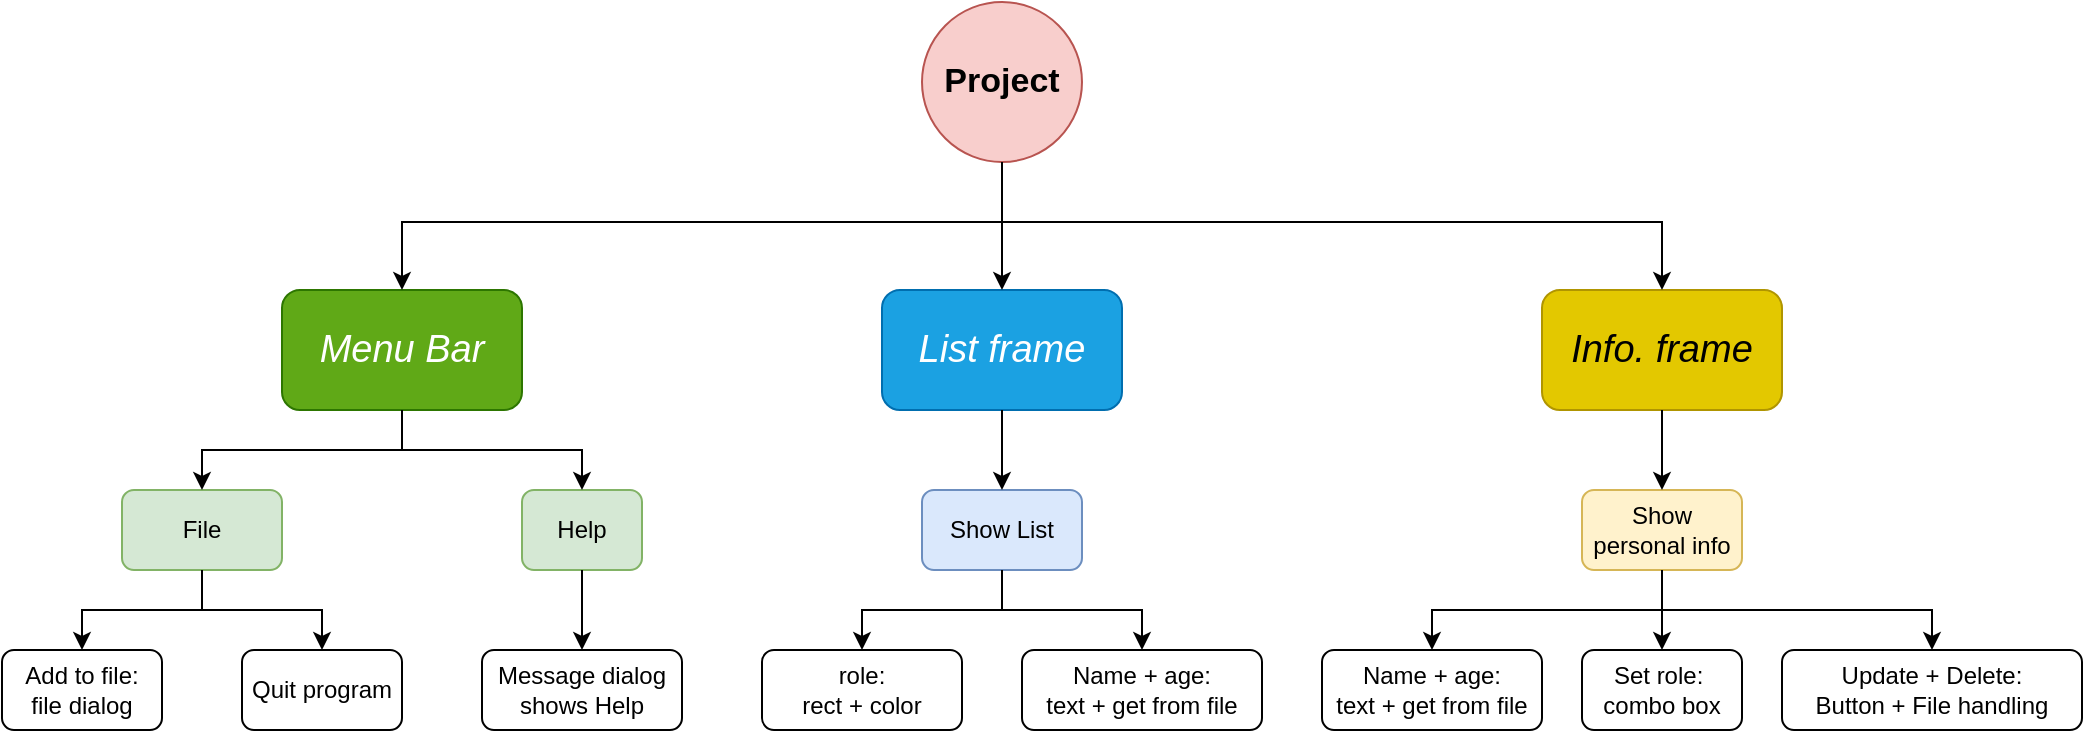 <mxfile version="20.1.1" type="device"><diagram id="C5RBs43oDa-KdzZeNtuy" name="Page-1"><mxGraphModel dx="1156" dy="663" grid="1" gridSize="10" guides="1" tooltips="1" connect="1" arrows="1" fold="1" page="1" pageScale="1" pageWidth="1169" pageHeight="827" math="0" shadow="0"><root><mxCell id="WIyWlLk6GJQsqaUBKTNV-0"/><mxCell id="WIyWlLk6GJQsqaUBKTNV-1" parent="WIyWlLk6GJQsqaUBKTNV-0"/><mxCell id="YgHFRhwbdJpWdY2jWO8_-24" value="Project" style="ellipse;whiteSpace=wrap;html=1;aspect=fixed;fillColor=#f8cecc;strokeColor=#b85450;fontStyle=1;fontSize=17;" vertex="1" parent="WIyWlLk6GJQsqaUBKTNV-1"><mxGeometry x="490" y="270" width="80" height="80" as="geometry"/></mxCell><mxCell id="YgHFRhwbdJpWdY2jWO8_-26" value="Menu Bar" style="rounded=1;whiteSpace=wrap;html=1;fillColor=#60a917;fontColor=#ffffff;strokeColor=#2D7600;fontStyle=2;fontSize=19;" vertex="1" parent="WIyWlLk6GJQsqaUBKTNV-1"><mxGeometry x="170" y="414" width="120" height="60" as="geometry"/></mxCell><mxCell id="YgHFRhwbdJpWdY2jWO8_-27" value="File" style="rounded=1;whiteSpace=wrap;html=1;fillColor=#d5e8d4;strokeColor=#82b366;" vertex="1" parent="WIyWlLk6GJQsqaUBKTNV-1"><mxGeometry x="90" y="514" width="80" height="40" as="geometry"/></mxCell><mxCell id="YgHFRhwbdJpWdY2jWO8_-28" value="Help&lt;br&gt;" style="rounded=1;whiteSpace=wrap;html=1;fillColor=#d5e8d4;strokeColor=#82b366;" vertex="1" parent="WIyWlLk6GJQsqaUBKTNV-1"><mxGeometry x="290" y="514" width="60" height="40" as="geometry"/></mxCell><mxCell id="YgHFRhwbdJpWdY2jWO8_-31" value="List frame" style="rounded=1;whiteSpace=wrap;html=1;fillColor=#1ba1e2;fontColor=#ffffff;strokeColor=#006EAF;fontStyle=2;fontSize=19;" vertex="1" parent="WIyWlLk6GJQsqaUBKTNV-1"><mxGeometry x="470" y="414" width="120" height="60" as="geometry"/></mxCell><mxCell id="YgHFRhwbdJpWdY2jWO8_-33" value="" style="edgeStyle=orthogonalEdgeStyle;rounded=0;orthogonalLoop=1;jettySize=auto;html=1;entryX=0.5;entryY=0;entryDx=0;entryDy=0;exitX=0.5;exitY=1;exitDx=0;exitDy=0;" edge="1" parent="WIyWlLk6GJQsqaUBKTNV-1" source="YgHFRhwbdJpWdY2jWO8_-26" target="YgHFRhwbdJpWdY2jWO8_-28"><mxGeometry relative="1" as="geometry"><mxPoint x="320" y="484" as="sourcePoint"/><mxPoint x="350" y="524" as="targetPoint"/></mxGeometry></mxCell><mxCell id="YgHFRhwbdJpWdY2jWO8_-35" value="" style="endArrow=classic;html=1;rounded=0;exitX=0.5;exitY=1;exitDx=0;exitDy=0;entryX=0.5;entryY=0;entryDx=0;entryDy=0;" edge="1" parent="WIyWlLk6GJQsqaUBKTNV-1" source="YgHFRhwbdJpWdY2jWO8_-24" target="YgHFRhwbdJpWdY2jWO8_-26"><mxGeometry width="50" height="50" relative="1" as="geometry"><mxPoint x="430" y="300" as="sourcePoint"/><mxPoint x="310" y="370" as="targetPoint"/><Array as="points"><mxPoint x="530" y="380"/><mxPoint x="230" y="380"/></Array></mxGeometry></mxCell><mxCell id="YgHFRhwbdJpWdY2jWO8_-36" value="" style="endArrow=classic;html=1;rounded=0;entryX=0.5;entryY=0;entryDx=0;entryDy=0;exitX=0.5;exitY=1;exitDx=0;exitDy=0;" edge="1" parent="WIyWlLk6GJQsqaUBKTNV-1" source="YgHFRhwbdJpWdY2jWO8_-24" target="YgHFRhwbdJpWdY2jWO8_-31"><mxGeometry width="50" height="50" relative="1" as="geometry"><mxPoint x="575" y="310" as="sourcePoint"/><mxPoint x="490" y="370" as="targetPoint"/><Array as="points"><mxPoint x="530" y="380"/></Array></mxGeometry></mxCell><mxCell id="YgHFRhwbdJpWdY2jWO8_-43" value="Info. frame" style="rounded=1;whiteSpace=wrap;html=1;fillColor=#e3c800;fontColor=#000000;strokeColor=#B09500;fontStyle=2;fontSize=19;" vertex="1" parent="WIyWlLk6GJQsqaUBKTNV-1"><mxGeometry x="800" y="414" width="120" height="60" as="geometry"/></mxCell><mxCell id="YgHFRhwbdJpWdY2jWO8_-44" value="Add to file:&lt;br&gt;file dialog" style="rounded=1;whiteSpace=wrap;html=1;" vertex="1" parent="WIyWlLk6GJQsqaUBKTNV-1"><mxGeometry x="30" y="594" width="80" height="40" as="geometry"/></mxCell><mxCell id="YgHFRhwbdJpWdY2jWO8_-45" value="Quit program" style="rounded=1;whiteSpace=wrap;html=1;" vertex="1" parent="WIyWlLk6GJQsqaUBKTNV-1"><mxGeometry x="150" y="594" width="80" height="40" as="geometry"/></mxCell><mxCell id="YgHFRhwbdJpWdY2jWO8_-46" value="Message dialog shows Help" style="rounded=1;whiteSpace=wrap;html=1;" vertex="1" parent="WIyWlLk6GJQsqaUBKTNV-1"><mxGeometry x="270" y="594" width="100" height="40" as="geometry"/></mxCell><mxCell id="YgHFRhwbdJpWdY2jWO8_-47" value="" style="edgeStyle=orthogonalEdgeStyle;rounded=0;orthogonalLoop=1;jettySize=auto;html=1;entryX=0.5;entryY=0;entryDx=0;entryDy=0;exitX=0.5;exitY=1;exitDx=0;exitDy=0;" edge="1" parent="WIyWlLk6GJQsqaUBKTNV-1" source="YgHFRhwbdJpWdY2jWO8_-28" target="YgHFRhwbdJpWdY2jWO8_-46"><mxGeometry relative="1" as="geometry"><mxPoint x="320" y="554" as="sourcePoint"/><mxPoint x="330" y="524" as="targetPoint"/></mxGeometry></mxCell><mxCell id="YgHFRhwbdJpWdY2jWO8_-48" value="" style="edgeStyle=orthogonalEdgeStyle;rounded=0;orthogonalLoop=1;jettySize=auto;html=1;entryX=0.5;entryY=0;entryDx=0;entryDy=0;exitX=0.5;exitY=1;exitDx=0;exitDy=0;" edge="1" parent="WIyWlLk6GJQsqaUBKTNV-1" source="YgHFRhwbdJpWdY2jWO8_-27" target="YgHFRhwbdJpWdY2jWO8_-44"><mxGeometry relative="1" as="geometry"><mxPoint x="270" y="494" as="sourcePoint"/><mxPoint x="300" y="534" as="targetPoint"/></mxGeometry></mxCell><mxCell id="YgHFRhwbdJpWdY2jWO8_-49" value="" style="edgeStyle=orthogonalEdgeStyle;rounded=0;orthogonalLoop=1;jettySize=auto;html=1;entryX=0.5;entryY=0;entryDx=0;entryDy=0;exitX=0.5;exitY=1;exitDx=0;exitDy=0;" edge="1" parent="WIyWlLk6GJQsqaUBKTNV-1" source="YgHFRhwbdJpWdY2jWO8_-27" target="YgHFRhwbdJpWdY2jWO8_-45"><mxGeometry relative="1" as="geometry"><mxPoint x="280" y="504" as="sourcePoint"/><mxPoint x="310" y="544" as="targetPoint"/></mxGeometry></mxCell><mxCell id="YgHFRhwbdJpWdY2jWO8_-50" value="Show List" style="rounded=1;whiteSpace=wrap;html=1;fillColor=#dae8fc;strokeColor=#6c8ebf;" vertex="1" parent="WIyWlLk6GJQsqaUBKTNV-1"><mxGeometry x="490" y="514" width="80" height="40" as="geometry"/></mxCell><mxCell id="YgHFRhwbdJpWdY2jWO8_-51" value="role: &lt;br&gt;rect + color" style="rounded=1;whiteSpace=wrap;html=1;" vertex="1" parent="WIyWlLk6GJQsqaUBKTNV-1"><mxGeometry x="410" y="594" width="100" height="40" as="geometry"/></mxCell><mxCell id="YgHFRhwbdJpWdY2jWO8_-52" value="Name + age: &lt;br&gt;text + get from file" style="rounded=1;whiteSpace=wrap;html=1;" vertex="1" parent="WIyWlLk6GJQsqaUBKTNV-1"><mxGeometry x="540" y="594" width="120" height="40" as="geometry"/></mxCell><mxCell id="YgHFRhwbdJpWdY2jWO8_-53" value="Show personal info" style="rounded=1;whiteSpace=wrap;html=1;fillColor=#fff2cc;strokeColor=#d6b656;" vertex="1" parent="WIyWlLk6GJQsqaUBKTNV-1"><mxGeometry x="820" y="514" width="80" height="40" as="geometry"/></mxCell><mxCell id="YgHFRhwbdJpWdY2jWO8_-55" value="Name + age: &lt;br&gt;text + get from file" style="rounded=1;whiteSpace=wrap;html=1;" vertex="1" parent="WIyWlLk6GJQsqaUBKTNV-1"><mxGeometry x="690" y="594" width="110" height="40" as="geometry"/></mxCell><mxCell id="YgHFRhwbdJpWdY2jWO8_-57" value="Set role:&amp;nbsp;&lt;br&gt;combo box" style="rounded=1;whiteSpace=wrap;html=1;" vertex="1" parent="WIyWlLk6GJQsqaUBKTNV-1"><mxGeometry x="820" y="594" width="80" height="40" as="geometry"/></mxCell><mxCell id="YgHFRhwbdJpWdY2jWO8_-58" value="Update + Delete:&lt;br&gt;Button + File handling" style="rounded=1;whiteSpace=wrap;html=1;" vertex="1" parent="WIyWlLk6GJQsqaUBKTNV-1"><mxGeometry x="920" y="594" width="150" height="40" as="geometry"/></mxCell><mxCell id="YgHFRhwbdJpWdY2jWO8_-59" value="" style="edgeStyle=orthogonalEdgeStyle;rounded=0;orthogonalLoop=1;jettySize=auto;html=1;entryX=0.5;entryY=0;entryDx=0;entryDy=0;exitX=0.5;exitY=1;exitDx=0;exitDy=0;" edge="1" parent="WIyWlLk6GJQsqaUBKTNV-1" source="YgHFRhwbdJpWdY2jWO8_-26" target="YgHFRhwbdJpWdY2jWO8_-27"><mxGeometry relative="1" as="geometry"><mxPoint x="240" y="484" as="sourcePoint"/><mxPoint x="330" y="524" as="targetPoint"/></mxGeometry></mxCell><mxCell id="YgHFRhwbdJpWdY2jWO8_-60" value="" style="endArrow=classic;html=1;rounded=0;exitX=0.5;exitY=1;exitDx=0;exitDy=0;entryX=0.5;entryY=0;entryDx=0;entryDy=0;edgeStyle=orthogonalEdgeStyle;" edge="1" parent="WIyWlLk6GJQsqaUBKTNV-1" source="YgHFRhwbdJpWdY2jWO8_-24" target="YgHFRhwbdJpWdY2jWO8_-43"><mxGeometry width="50" height="50" relative="1" as="geometry"><mxPoint x="540" y="360" as="sourcePoint"/><mxPoint x="240" y="424.0" as="targetPoint"/><Array as="points"><mxPoint x="530" y="380"/><mxPoint x="860" y="380"/></Array></mxGeometry></mxCell><mxCell id="YgHFRhwbdJpWdY2jWO8_-61" value="" style="edgeStyle=orthogonalEdgeStyle;rounded=0;orthogonalLoop=1;jettySize=auto;html=1;entryX=0.5;entryY=0;entryDx=0;entryDy=0;exitX=0.5;exitY=1;exitDx=0;exitDy=0;" edge="1" parent="WIyWlLk6GJQsqaUBKTNV-1" source="YgHFRhwbdJpWdY2jWO8_-50" target="YgHFRhwbdJpWdY2jWO8_-51"><mxGeometry relative="1" as="geometry"><mxPoint x="140" y="564" as="sourcePoint"/><mxPoint x="200" y="604" as="targetPoint"/></mxGeometry></mxCell><mxCell id="YgHFRhwbdJpWdY2jWO8_-62" value="" style="edgeStyle=orthogonalEdgeStyle;rounded=0;orthogonalLoop=1;jettySize=auto;html=1;entryX=0.5;entryY=0;entryDx=0;entryDy=0;exitX=0.5;exitY=1;exitDx=0;exitDy=0;" edge="1" parent="WIyWlLk6GJQsqaUBKTNV-1" source="YgHFRhwbdJpWdY2jWO8_-50" target="YgHFRhwbdJpWdY2jWO8_-52"><mxGeometry relative="1" as="geometry"><mxPoint x="540" y="564" as="sourcePoint"/><mxPoint x="470" y="604" as="targetPoint"/></mxGeometry></mxCell><mxCell id="YgHFRhwbdJpWdY2jWO8_-63" value="" style="edgeStyle=orthogonalEdgeStyle;rounded=0;orthogonalLoop=1;jettySize=auto;html=1;entryX=0.5;entryY=0;entryDx=0;entryDy=0;exitX=0.5;exitY=1;exitDx=0;exitDy=0;" edge="1" parent="WIyWlLk6GJQsqaUBKTNV-1" source="YgHFRhwbdJpWdY2jWO8_-31" target="YgHFRhwbdJpWdY2jWO8_-50"><mxGeometry relative="1" as="geometry"><mxPoint x="330" y="564" as="sourcePoint"/><mxPoint x="330" y="604" as="targetPoint"/></mxGeometry></mxCell><mxCell id="YgHFRhwbdJpWdY2jWO8_-64" value="" style="edgeStyle=orthogonalEdgeStyle;rounded=0;orthogonalLoop=1;jettySize=auto;html=1;entryX=0.5;entryY=0;entryDx=0;entryDy=0;exitX=0.5;exitY=1;exitDx=0;exitDy=0;" edge="1" parent="WIyWlLk6GJQsqaUBKTNV-1" source="YgHFRhwbdJpWdY2jWO8_-43" target="YgHFRhwbdJpWdY2jWO8_-53"><mxGeometry relative="1" as="geometry"><mxPoint x="540" y="484" as="sourcePoint"/><mxPoint x="540" y="524" as="targetPoint"/></mxGeometry></mxCell><mxCell id="YgHFRhwbdJpWdY2jWO8_-65" value="" style="edgeStyle=orthogonalEdgeStyle;rounded=0;orthogonalLoop=1;jettySize=auto;html=1;entryX=0.5;entryY=0;entryDx=0;entryDy=0;exitX=0.5;exitY=1;exitDx=0;exitDy=0;" edge="1" parent="WIyWlLk6GJQsqaUBKTNV-1" source="YgHFRhwbdJpWdY2jWO8_-53" target="YgHFRhwbdJpWdY2jWO8_-57"><mxGeometry relative="1" as="geometry"><mxPoint x="540" y="564" as="sourcePoint"/><mxPoint x="610" y="604" as="targetPoint"/></mxGeometry></mxCell><mxCell id="YgHFRhwbdJpWdY2jWO8_-66" value="" style="edgeStyle=orthogonalEdgeStyle;rounded=0;orthogonalLoop=1;jettySize=auto;html=1;entryX=0.5;entryY=0;entryDx=0;entryDy=0;exitX=0.5;exitY=1;exitDx=0;exitDy=0;" edge="1" parent="WIyWlLk6GJQsqaUBKTNV-1" source="YgHFRhwbdJpWdY2jWO8_-53" target="YgHFRhwbdJpWdY2jWO8_-55"><mxGeometry relative="1" as="geometry"><mxPoint x="870" y="564" as="sourcePoint"/><mxPoint x="870" y="604" as="targetPoint"/></mxGeometry></mxCell><mxCell id="YgHFRhwbdJpWdY2jWO8_-67" value="" style="edgeStyle=orthogonalEdgeStyle;rounded=0;orthogonalLoop=1;jettySize=auto;html=1;entryX=0.5;entryY=0;entryDx=0;entryDy=0;exitX=0.5;exitY=1;exitDx=0;exitDy=0;" edge="1" parent="WIyWlLk6GJQsqaUBKTNV-1" source="YgHFRhwbdJpWdY2jWO8_-53" target="YgHFRhwbdJpWdY2jWO8_-58"><mxGeometry relative="1" as="geometry"><mxPoint x="880" y="574" as="sourcePoint"/><mxPoint x="880" y="614" as="targetPoint"/></mxGeometry></mxCell></root></mxGraphModel></diagram></mxfile>